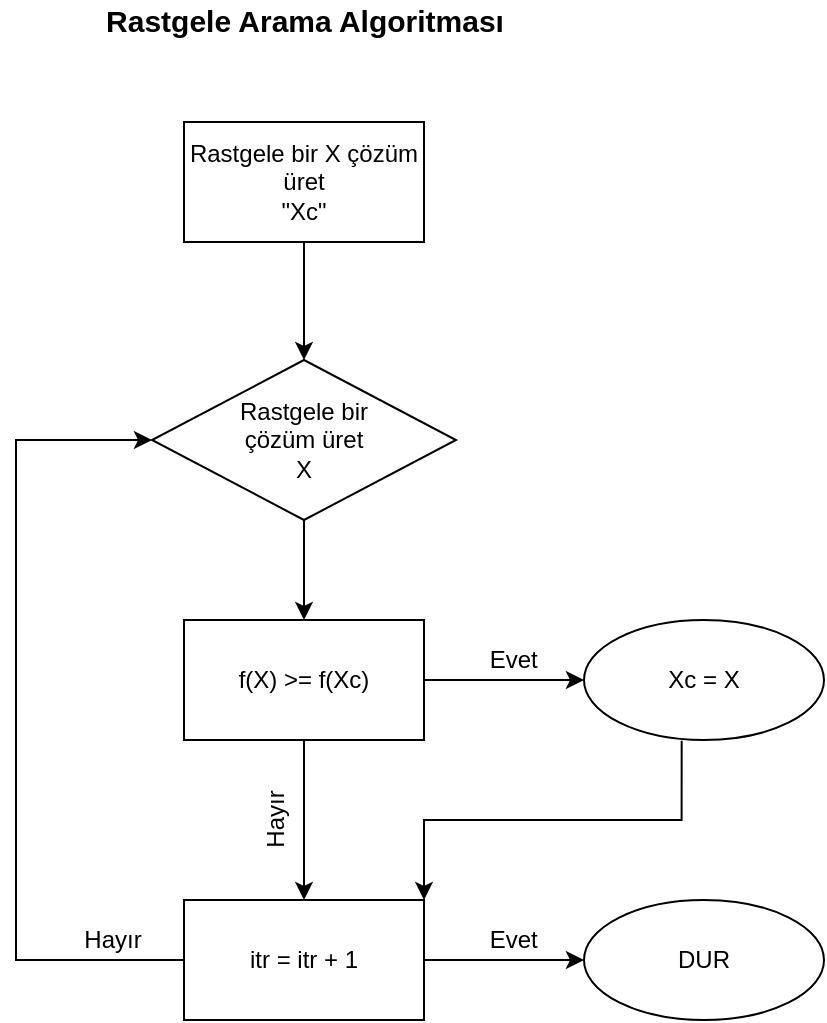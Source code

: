 <mxfile version="16.5.1" type="device"><diagram id="eZ5iqkcvgpEuWV7-BQns" name="Sayfa -1"><mxGraphModel dx="1038" dy="641" grid="1" gridSize="10" guides="1" tooltips="1" connect="1" arrows="1" fold="1" page="1" pageScale="1" pageWidth="827" pageHeight="1169" math="0" shadow="0"><root><mxCell id="0"/><mxCell id="1" parent="0"/><mxCell id="b-hljRMS2euoLFO3g8Xc-3" style="edgeStyle=orthogonalEdgeStyle;rounded=0;orthogonalLoop=1;jettySize=auto;html=1;endArrow=classic;endFill=1;" edge="1" parent="1" source="b-hljRMS2euoLFO3g8Xc-1" target="b-hljRMS2euoLFO3g8Xc-2"><mxGeometry relative="1" as="geometry"/></mxCell><mxCell id="b-hljRMS2euoLFO3g8Xc-1" value="Rastgele bir X çözüm üret&lt;br&gt;&quot;Xc&quot;" style="rounded=0;whiteSpace=wrap;html=1;" vertex="1" parent="1"><mxGeometry x="354" y="81" width="120" height="60" as="geometry"/></mxCell><mxCell id="b-hljRMS2euoLFO3g8Xc-12" value="" style="edgeStyle=orthogonalEdgeStyle;rounded=0;orthogonalLoop=1;jettySize=auto;html=1;endArrow=classic;endFill=1;" edge="1" parent="1" source="b-hljRMS2euoLFO3g8Xc-2" target="b-hljRMS2euoLFO3g8Xc-4"><mxGeometry relative="1" as="geometry"/></mxCell><mxCell id="b-hljRMS2euoLFO3g8Xc-2" value="Rastgele bir &lt;br&gt;çözüm üret&lt;br&gt;X" style="rhombus;whiteSpace=wrap;html=1;" vertex="1" parent="1"><mxGeometry x="338" y="200" width="152" height="80" as="geometry"/></mxCell><mxCell id="b-hljRMS2euoLFO3g8Xc-8" value="" style="edgeStyle=orthogonalEdgeStyle;rounded=0;orthogonalLoop=1;jettySize=auto;html=1;endArrow=classic;endFill=1;" edge="1" parent="1" source="b-hljRMS2euoLFO3g8Xc-4" target="b-hljRMS2euoLFO3g8Xc-7"><mxGeometry relative="1" as="geometry"/></mxCell><mxCell id="b-hljRMS2euoLFO3g8Xc-14" value="" style="edgeStyle=orthogonalEdgeStyle;rounded=0;orthogonalLoop=1;jettySize=auto;html=1;endArrow=classic;endFill=1;" edge="1" parent="1" source="b-hljRMS2euoLFO3g8Xc-4" target="b-hljRMS2euoLFO3g8Xc-13"><mxGeometry relative="1" as="geometry"/></mxCell><mxCell id="b-hljRMS2euoLFO3g8Xc-4" value="f(X) &amp;gt;= f(Xc)" style="rounded=0;whiteSpace=wrap;html=1;" vertex="1" parent="1"><mxGeometry x="354" y="330" width="120" height="60" as="geometry"/></mxCell><mxCell id="b-hljRMS2euoLFO3g8Xc-21" style="edgeStyle=orthogonalEdgeStyle;rounded=0;orthogonalLoop=1;jettySize=auto;html=1;endArrow=none;endFill=0;entryX=0.407;entryY=1.007;entryDx=0;entryDy=0;entryPerimeter=0;exitX=1;exitY=0;exitDx=0;exitDy=0;startArrow=classic;startFill=1;" edge="1" parent="1" source="b-hljRMS2euoLFO3g8Xc-13" target="b-hljRMS2euoLFO3g8Xc-7"><mxGeometry relative="1" as="geometry"><mxPoint x="614" y="430" as="targetPoint"/><mxPoint x="550" y="430" as="sourcePoint"/></mxGeometry></mxCell><mxCell id="b-hljRMS2euoLFO3g8Xc-7" value="Xc = X" style="ellipse;whiteSpace=wrap;html=1;rounded=0;" vertex="1" parent="1"><mxGeometry x="554" y="330" width="120" height="60" as="geometry"/></mxCell><mxCell id="b-hljRMS2euoLFO3g8Xc-9" value="Evet&amp;nbsp;" style="text;html=1;align=center;verticalAlign=middle;resizable=0;points=[];autosize=1;strokeColor=none;fillColor=none;" vertex="1" parent="1"><mxGeometry x="500" y="480" width="40" height="20" as="geometry"/></mxCell><mxCell id="b-hljRMS2euoLFO3g8Xc-16" value="" style="edgeStyle=orthogonalEdgeStyle;rounded=0;orthogonalLoop=1;jettySize=auto;html=1;endArrow=classic;endFill=1;" edge="1" parent="1" source="b-hljRMS2euoLFO3g8Xc-13" target="b-hljRMS2euoLFO3g8Xc-15"><mxGeometry relative="1" as="geometry"/></mxCell><mxCell id="b-hljRMS2euoLFO3g8Xc-19" value="" style="edgeStyle=orthogonalEdgeStyle;rounded=0;orthogonalLoop=1;jettySize=auto;html=1;endArrow=classic;endFill=1;entryX=0;entryY=0.5;entryDx=0;entryDy=0;" edge="1" parent="1" source="b-hljRMS2euoLFO3g8Xc-13" target="b-hljRMS2euoLFO3g8Xc-2"><mxGeometry relative="1" as="geometry"><mxPoint x="274" y="240" as="targetPoint"/><Array as="points"><mxPoint x="270" y="500"/><mxPoint x="270" y="240"/></Array></mxGeometry></mxCell><mxCell id="b-hljRMS2euoLFO3g8Xc-13" value="itr = itr + 1" style="whiteSpace=wrap;html=1;rounded=0;" vertex="1" parent="1"><mxGeometry x="354" y="470" width="120" height="60" as="geometry"/></mxCell><mxCell id="b-hljRMS2euoLFO3g8Xc-15" value="DUR" style="ellipse;whiteSpace=wrap;html=1;rounded=0;" vertex="1" parent="1"><mxGeometry x="554" y="470" width="120" height="60" as="geometry"/></mxCell><mxCell id="b-hljRMS2euoLFO3g8Xc-17" value="Evet&amp;nbsp;" style="text;html=1;align=center;verticalAlign=middle;resizable=0;points=[];autosize=1;strokeColor=none;fillColor=none;" vertex="1" parent="1"><mxGeometry x="500" y="340" width="40" height="20" as="geometry"/></mxCell><mxCell id="b-hljRMS2euoLFO3g8Xc-20" value="Hayır" style="text;html=1;align=center;verticalAlign=middle;resizable=0;points=[];autosize=1;strokeColor=none;fillColor=none;" vertex="1" parent="1"><mxGeometry x="298" y="480" width="40" height="20" as="geometry"/></mxCell><mxCell id="b-hljRMS2euoLFO3g8Xc-22" value="Hayır" style="text;html=1;align=center;verticalAlign=middle;resizable=0;points=[];autosize=1;strokeColor=none;fillColor=none;rotation=-90;" vertex="1" parent="1"><mxGeometry x="380" y="420" width="40" height="20" as="geometry"/></mxCell><mxCell id="b-hljRMS2euoLFO3g8Xc-24" value="&lt;font style=&quot;font-size: 15px&quot;&gt;&lt;b&gt;Rastgele Arama Algoritması&lt;/b&gt;&lt;/font&gt;" style="text;html=1;align=center;verticalAlign=middle;resizable=0;points=[];autosize=1;strokeColor=none;fillColor=none;" vertex="1" parent="1"><mxGeometry x="309" y="20" width="210" height="20" as="geometry"/></mxCell></root></mxGraphModel></diagram></mxfile>